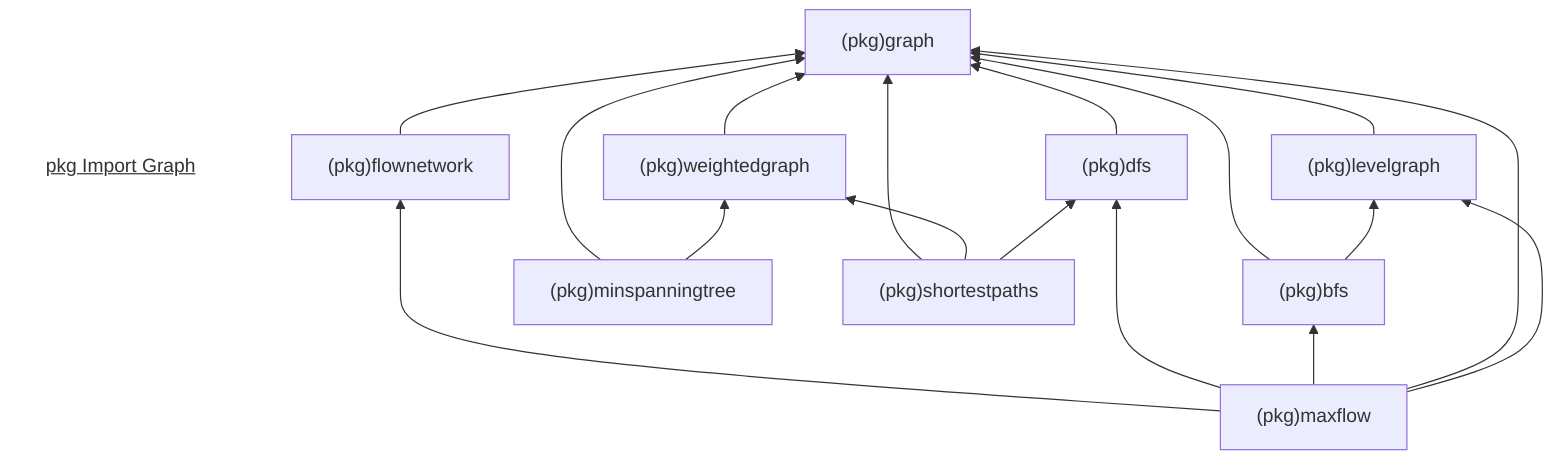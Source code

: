 %% Call below command to convert .mmd to .png
%%  Adjust -w or -H if necessary
%% mmdc -p puppeteer-config.json -i golang_pkg_import_graph.mmd -o golang_pkg_import_graph.mmd.png -w 1920 -H 1080

%%```mermaid

graph BT

Title[<u> pkg Import Graph</u>]
Title-->pkggraph
style Title fill:#FFF,stroke:#FFF
linkStyle 0 stroke:#FFF,stroke-width:0;

%% pkggraphsample1["(pkg)graphsample1"] --> pkggraph["(pkg)graph"]
%% pkggraphsample2["(pkg)graphsample2"] --> pkggraph
%% pkggraphsample3["(pkg)graphsample3"] --> pkggraph
%% pkggraphsample4["(pkg)graphsample4"] --> pkggraph

pkglevelgraph["(pkg)levelgraph"] --> pkggraph["(pkg)graph"]
pkgweightedgraph["(pkg)weightedgraph"] --> pkggraph

%% pkggraphsample5["(pkg)graphsample5"] --> pkggraph
%% pkggraphsample5["(pkg)graphsample5"] --> pkgweightedgraph

%% pkggraphsample6["(pkg)graphsample6"] --> pkggraph
%% pkggraphsample6["(pkg)graphsample6"] --> pkgweightedgraph

%% pkggraphsample7["(pkg)graphsample7"] --> pkggraph
%% pkggraphsample7["(pkg)graphsample7"] --> pkgweightedgraph

%% pkggraphsample8["(pkg)graphsample8"] --> pkggraph
%% pkggraphsample8["(pkg)graphsample8"] --> pkgweightedgraph



pkgbfs["(pkg)bfs"] --> pkggraph
%% pkgbfs --> pkggraphsample1
pkgbfs --> pkglevelgraph

%% test_bfs("(bin)cmd/test_bfs") --> pkgbfs
%% test_bfs --> pkggraphsample1
%% test_bfs --> pkggraph

pkgdfs["(pkg)dfs"] --> pkggraph
%% pkgdfs --> pkggraphsample2
%% pkgdfs --> pkggraphsample3
%% pkgdfs --> pkggraphsample4

pkgflownetwork["(pkg)flownetwork"] --> pkggraph

pkgmaxflow["(pkg)maxflow"] --> pkgflownetwork
pkgmaxflow --> pkgdfs
pkgmaxflow --> pkgbfs
pkgmaxflow --> pkggraph
pkgmaxflow --> pkglevelgraph


%% test_maxflow("(bin)cmd/test_maxflow") --> pkgflownetwork
%% test_maxflow("(bin)cmd/test_maxflow") --> pkgmaxflow

pkgminspanningtree["(pkg)minspanningtree"] --> pkggraph
pkgminspanningtree --> pkgweightedgraph
%% pkgminspanningtree --> pkggraphsample5

pkgshortestpaths["(pkg)shortestpaths"] --> pkggraph
pkgshortestpaths --> pkgweightedgraph
%% pkgshortestpaths --> pkggraphsample6
%% pkgshortestpaths --> pkggraphsample7
%% pkgshortestpaths --> pkggraphsample8
pkgshortestpaths --> pkgdfs



%%```
